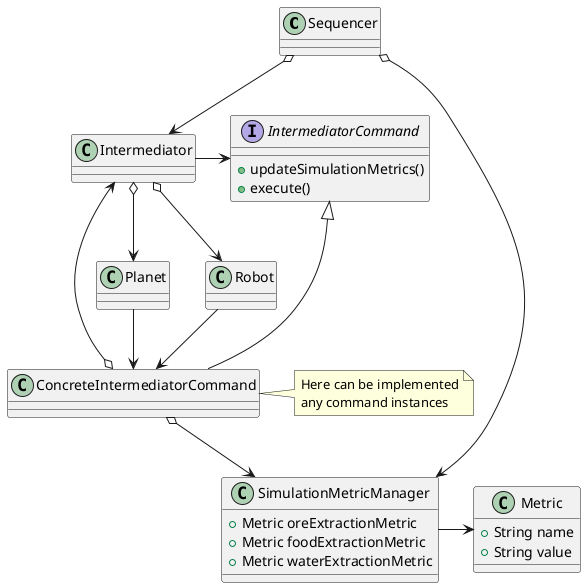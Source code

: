 @startuml
'https://plantuml.com/class-diagram

class Sequencer

class Intermediator
class Planet
class Robot

interface IntermediatorCommand {
    +updateSimulationMetrics()
    +execute()
}
class ConcreteIntermediatorCommand

Intermediator -> IntermediatorCommand
Intermediator o-> Planet
Intermediator o-> Robot

ConcreteIntermediatorCommand o--> Intermediator

Planet -> ConcreteIntermediatorCommand
Robot -> ConcreteIntermediatorCommand

IntermediatorCommand <|--- ConcreteIntermediatorCommand
note right of ConcreteIntermediatorCommand
    Here can be implemented
    any command instances
end note

class Metric {
    +String name
    +String value
}
class SimulationMetricManager {
    +Metric oreExtractionMetric
    +Metric foodExtractionMetric
    +Metric waterExtractionMetric
}

ConcreteIntermediatorCommand o--> SimulationMetricManager
SimulationMetricManager -> Metric

Sequencer o--> SimulationMetricManager
Sequencer o--> Intermediator

@enduml